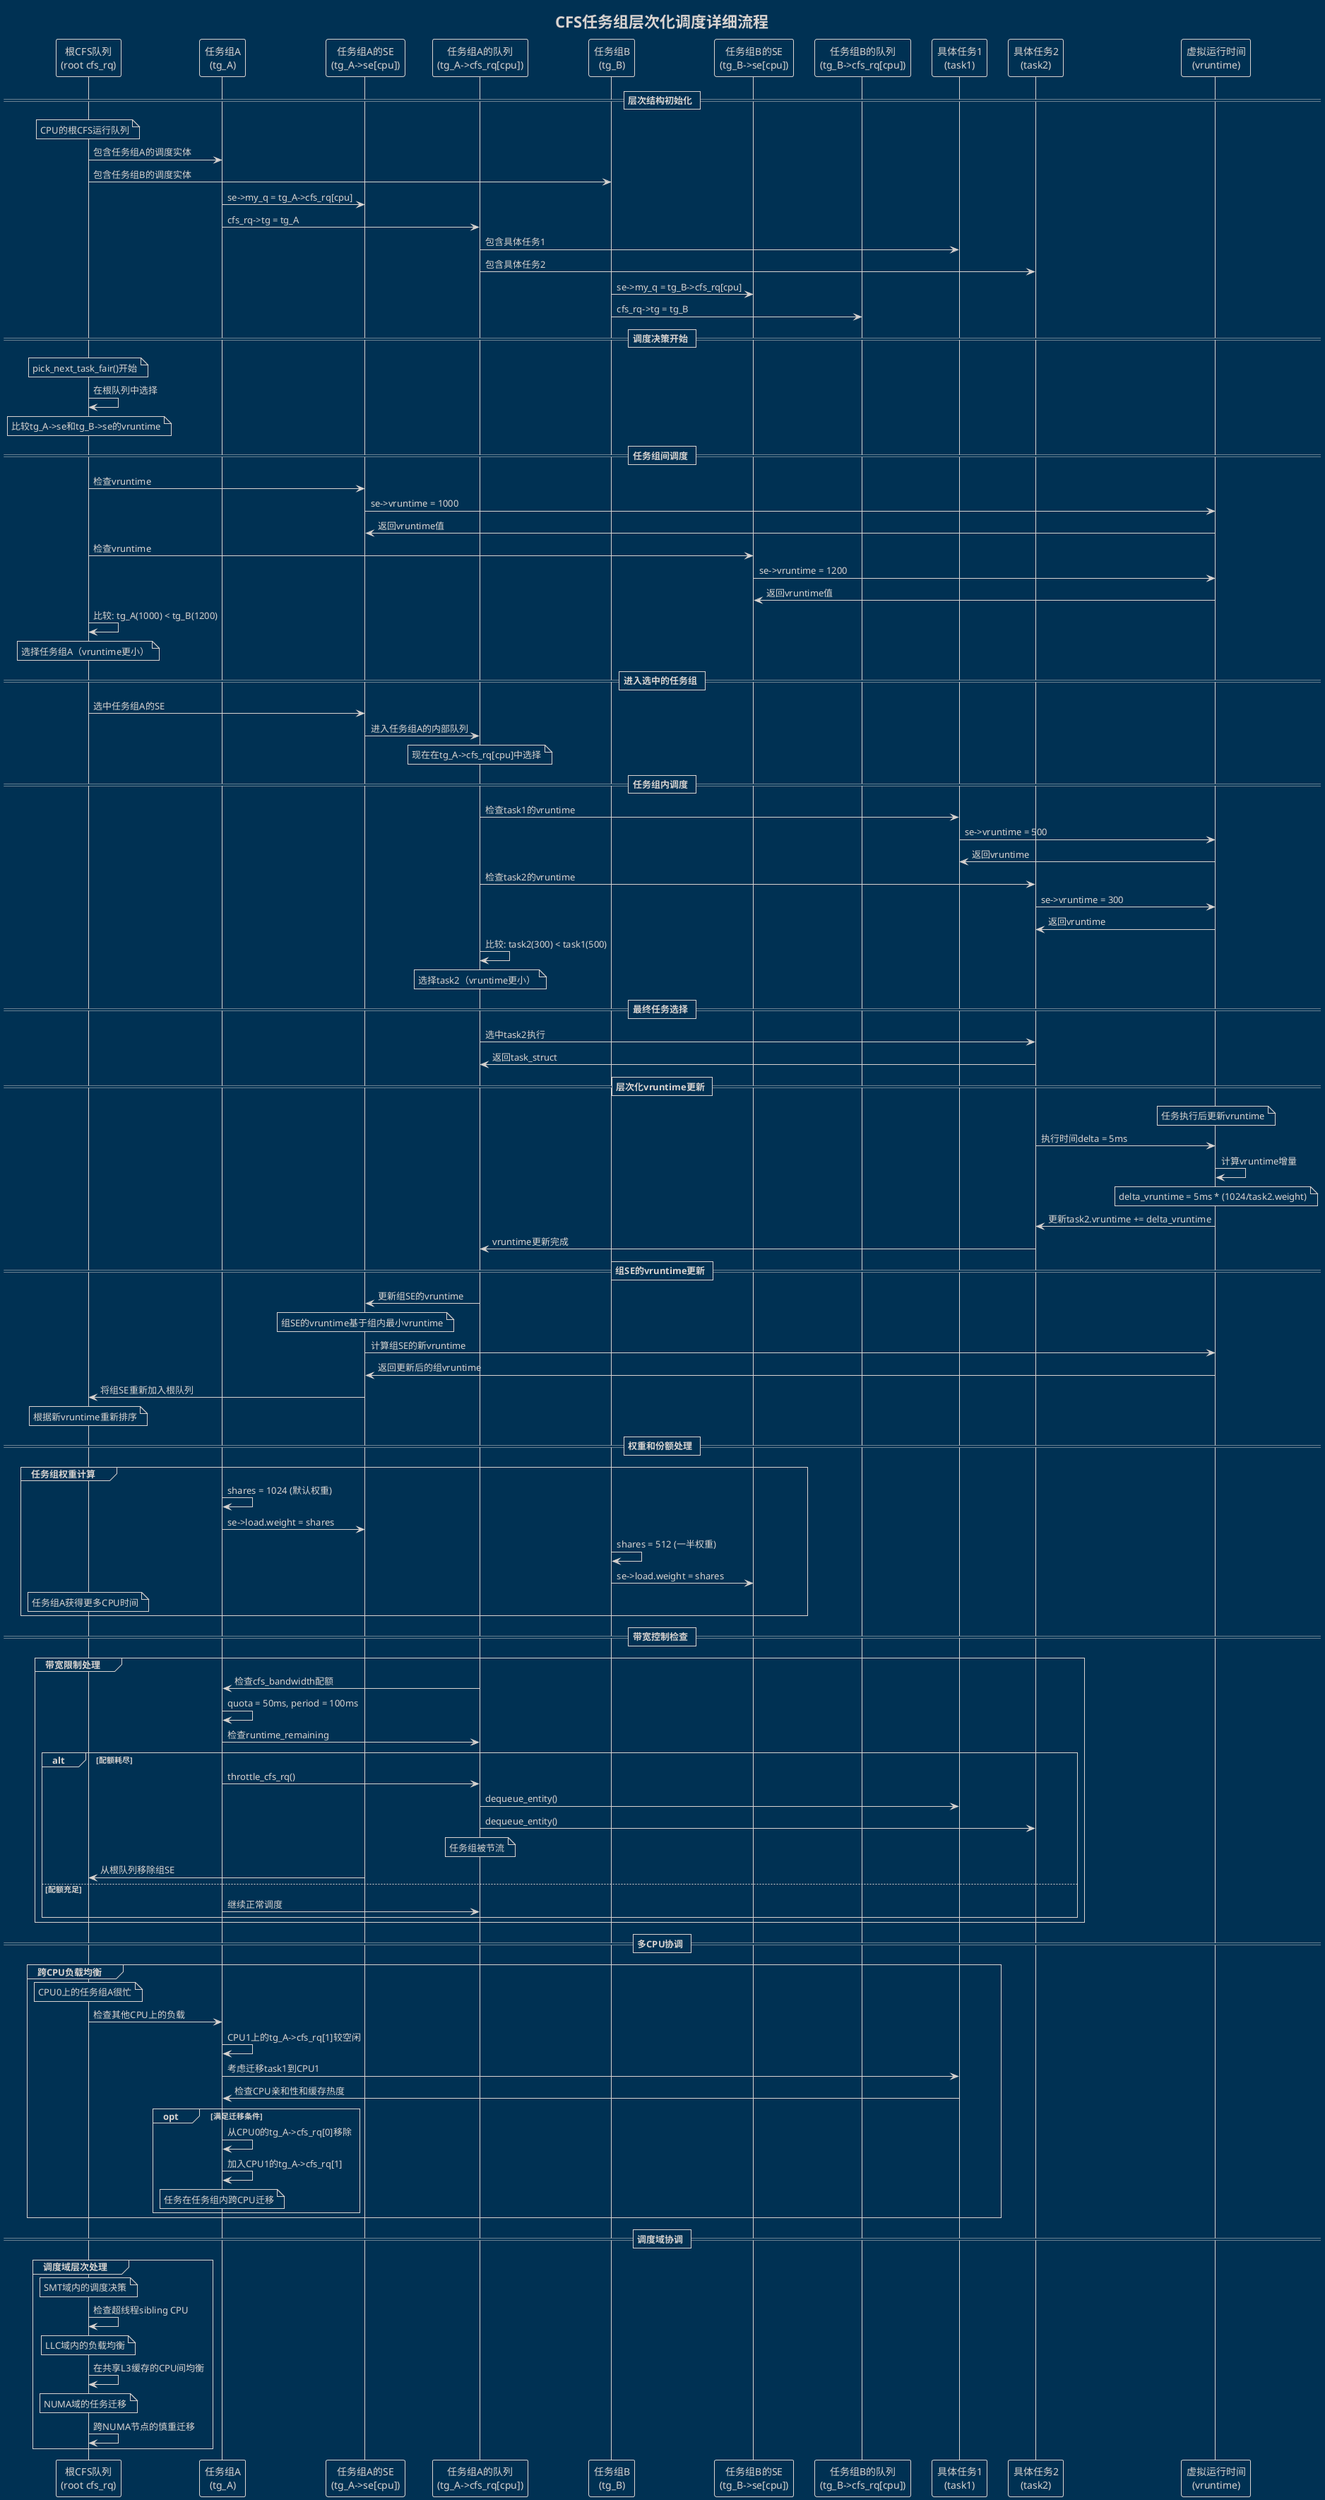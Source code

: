@startuml CFS任务组层次化调度详细时序图
!theme blueprint
title CFS任务组层次化调度详细流程

participant "根CFS队列\n(root cfs_rq)" as RootCFS
participant "任务组A\n(tg_A)" as TGA
participant "任务组A的SE\n(tg_A->se[cpu])" as TGA_SE
participant "任务组A的队列\n(tg_A->cfs_rq[cpu])" as TGA_CFS
participant "任务组B\n(tg_B)" as TGB
participant "任务组B的SE\n(tg_B->se[cpu])" as TGB_SE
participant "任务组B的队列\n(tg_B->cfs_rq[cpu])" as TGB_CFS
participant "具体任务1\n(task1)" as Task1
participant "具体任务2\n(task2)" as Task2
participant "虚拟运行时间\n(vruntime)" as VRT

== 层次结构初始化 ==

note over RootCFS: CPU的根CFS运行队列
RootCFS -> TGA: 包含任务组A的调度实体
RootCFS -> TGB: 包含任务组B的调度实体

TGA -> TGA_SE: se->my_q = tg_A->cfs_rq[cpu]
TGA -> TGA_CFS: cfs_rq->tg = tg_A
TGA_CFS -> Task1: 包含具体任务1
TGA_CFS -> Task2: 包含具体任务2

TGB -> TGB_SE: se->my_q = tg_B->cfs_rq[cpu]
TGB -> TGB_CFS: cfs_rq->tg = tg_B

== 调度决策开始 ==

note over RootCFS: pick_next_task_fair()开始

RootCFS -> RootCFS: 在根队列中选择
note over RootCFS: 比较tg_A->se和tg_B->se的vruntime

== 任务组间调度 ==

RootCFS -> TGA_SE: 检查vruntime
TGA_SE -> VRT: se->vruntime = 1000
VRT -> TGA_SE: 返回vruntime值

RootCFS -> TGB_SE: 检查vruntime  
TGB_SE -> VRT: se->vruntime = 1200
VRT -> TGB_SE: 返回vruntime值

RootCFS -> RootCFS: 比较: tg_A(1000) < tg_B(1200)
note over RootCFS: 选择任务组A（vruntime更小）

== 进入选中的任务组 ==

RootCFS -> TGA_SE: 选中任务组A的SE
TGA_SE -> TGA_CFS: 进入任务组A的内部队列
note over TGA_CFS: 现在在tg_A->cfs_rq[cpu]中选择

== 任务组内调度 ==

TGA_CFS -> Task1: 检查task1的vruntime
Task1 -> VRT: se->vruntime = 500
VRT -> Task1: 返回vruntime

TGA_CFS -> Task2: 检查task2的vruntime
Task2 -> VRT: se->vruntime = 300  
VRT -> Task2: 返回vruntime

TGA_CFS -> TGA_CFS: 比较: task2(300) < task1(500)
note over TGA_CFS: 选择task2（vruntime更小）

== 最终任务选择 ==

TGA_CFS -> Task2: 选中task2执行
Task2 -> TGA_CFS: 返回task_struct

== 层次化vruntime更新 ==

note over VRT: 任务执行后更新vruntime

Task2 -> VRT: 执行时间delta = 5ms
VRT -> VRT: 计算vruntime增量
note over VRT: delta_vruntime = 5ms * (1024/task2.weight)

VRT -> Task2: 更新task2.vruntime += delta_vruntime
Task2 -> TGA_CFS: vruntime更新完成

== 组SE的vruntime更新 ==

TGA_CFS -> TGA_SE: 更新组SE的vruntime
note over TGA_SE: 组SE的vruntime基于组内最小vruntime

TGA_SE -> VRT: 计算组SE的新vruntime
VRT -> TGA_SE: 返回更新后的组vruntime

TGA_SE -> RootCFS: 将组SE重新加入根队列
note over RootCFS: 根据新vruntime重新排序

== 权重和份额处理 ==

group 任务组权重计算
    TGA -> TGA: shares = 1024 (默认权重)
    TGA -> TGA_SE: se->load.weight = shares
    
    TGB -> TGB: shares = 512 (一半权重)  
    TGB -> TGB_SE: se->load.weight = shares
    
    note over RootCFS: 任务组A获得更多CPU时间
end

== 带宽控制检查 ==

group 带宽限制处理
    TGA_CFS -> TGA: 检查cfs_bandwidth配额
    TGA -> TGA: quota = 50ms, period = 100ms
    TGA -> TGA_CFS: 检查runtime_remaining
    
    alt 配额耗尽
        TGA -> TGA_CFS: throttle_cfs_rq()
        TGA_CFS -> Task1: dequeue_entity()
        TGA_CFS -> Task2: dequeue_entity()
        note over TGA_CFS: 任务组被节流
        
        TGA_SE -> RootCFS: 从根队列移除组SE
        
    else 配额充足
        TGA -> TGA_CFS: 继续正常调度
    end
end

== 多CPU协调 ==

group 跨CPU负载均衡
    note over RootCFS: CPU0上的任务组A很忙
    
    RootCFS -> TGA: 检查其他CPU上的负载
    TGA -> TGA: CPU1上的tg_A->cfs_rq[1]较空闲
    
    TGA -> Task1: 考虑迁移task1到CPU1
    Task1 -> TGA: 检查CPU亲和性和缓存热度
    
    opt 满足迁移条件
        TGA -> TGA: 从CPU0的tg_A->cfs_rq[0]移除
        TGA -> TGA: 加入CPU1的tg_A->cfs_rq[1]
        note over TGA: 任务在任务组内跨CPU迁移
    end
end

== 调度域协调 ==

group 调度域层次处理
    note over RootCFS: SMT域内的调度决策
    RootCFS -> RootCFS: 检查超线程sibling CPU
    
    note over RootCFS: LLC域内的负载均衡
    RootCFS -> RootCFS: 在共享L3缓存的CPU间均衡
    
    note over RootCFS: NUMA域的任务迁移
    RootCFS -> RootCFS: 跨NUMA节点的慎重迁移
end

@enduml 